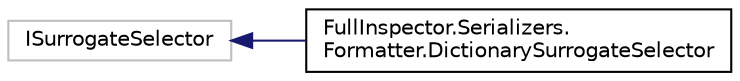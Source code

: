 digraph "Graphical Class Hierarchy"
{
  edge [fontname="Helvetica",fontsize="10",labelfontname="Helvetica",labelfontsize="10"];
  node [fontname="Helvetica",fontsize="10",shape=record];
  rankdir="LR";
  Node1 [label="ISurrogateSelector",height=0.2,width=0.4,color="grey75", fillcolor="white", style="filled"];
  Node1 -> Node2 [dir="back",color="midnightblue",fontsize="10",style="solid",fontname="Helvetica"];
  Node2 [label="FullInspector.Serializers.\lFormatter.DictionarySurrogateSelector",height=0.2,width=0.4,color="black", fillcolor="white", style="filled",URL="$class_full_inspector_1_1_serializers_1_1_formatter_1_1_dictionary_surrogate_selector.html",tooltip="Assists formatters in selection of the serialization surrogate to delegate the serialization or deser..."];
}
